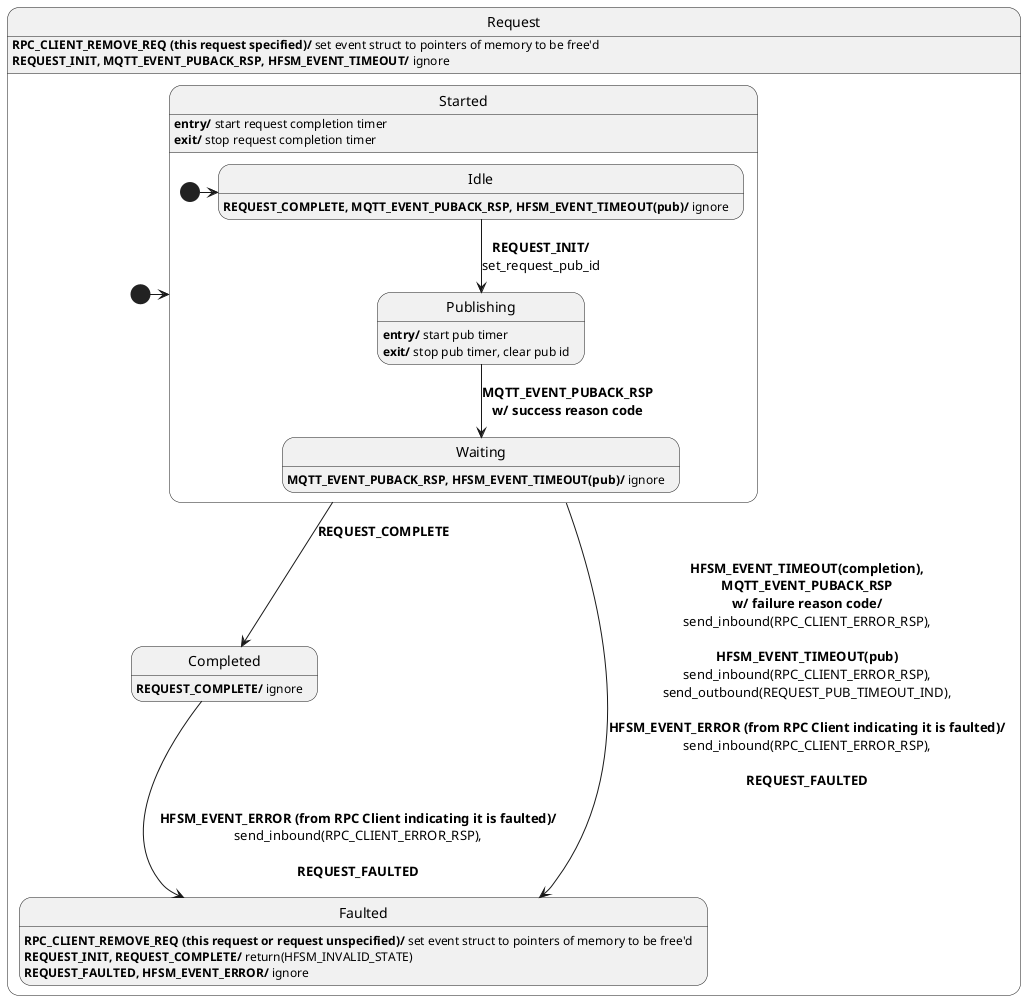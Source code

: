 @startuml
' ignore these as handled outside of this diagram: MQTT_EVENT_CONNECT_REQ, MQTT_EVENT_CONNECT_RSP, MQTT_EVENT_DISCONNECT_REQ,
' MQTT_EVENT_DISCONNECT_RSP, MQTT5_EVENT_SUBACK_RSP, MQTT5_EVENT_UNSUBACK_RSP, and MQTT5_EVENT_PUB_RECV_IND
' Assumptions:
' 0. Unknown events are forwarded (in their original direction, either inbound or outbound).
' 1. send_inbound, send_outbound are used to send information to the app and network respectively.
' 2. All events check that they are for this request or have the correct pub id before processing them.
' 3. Events are handled at the root state only if they aren't handled in a substate.

state Request {
  state Started {
    state Idle
    Idle : <b>REQUEST_COMPLETE, MQTT_EVENT_PUBACK_RSP, HFSM_EVENT_TIMEOUT(pub)/</b> ignore

    state Publishing
    Publishing : <b>entry/</b> start pub timer
    Publishing : <b>exit/</b> stop pub timer, clear pub id

    state Waiting
    Waiting : <b>MQTT_EVENT_PUBACK_RSP, HFSM_EVENT_TIMEOUT(pub)/</b> ignore
    
    [*] -> Idle
    Idle --> Publishing : <b>REQUEST_INIT/</b>\nset_request_pub_id
    Publishing --> Waiting : <b>MQTT_EVENT_PUBACK_RSP</b>\n<b>w/ success reason code</b>
  }
  Started : <b>entry/</b> start request completion timer
  Started : <b>exit/</b> stop request completion timer

  state Completed
  Completed : <b>REQUEST_COMPLETE/</b> ignore
  
  state Faulted

  Faulted : <b>RPC_CLIENT_REMOVE_REQ (this request or request unspecified)/</b> set event struct to pointers of memory to be free'd
  Faulted : <b>REQUEST_INIT, REQUEST_COMPLETE/</b> return(HFSM_INVALID_STATE)
  Faulted : <b>REQUEST_FAULTED, HFSM_EVENT_ERROR/</b> ignore

  [*] -> Started
  Started --> Faulted : <b>HFSM_EVENT_TIMEOUT(completion),</b>\n<b>MQTT_EVENT_PUBACK_RSP</b>\n<b>w/ failure reason code/</b>\nsend_inbound(RPC_CLIENT_ERROR_RSP),\n\n<b>HFSM_EVENT_TIMEOUT(pub)</b>\nsend_inbound(RPC_CLIENT_ERROR_RSP),\nsend_outbound(REQUEST_PUB_TIMEOUT_IND),\n\n<b>HFSM_EVENT_ERROR (from RPC Client indicating it is faulted)/</b>\nsend_inbound(RPC_CLIENT_ERROR_RSP),\n\n<b>REQUEST_FAULTED</b>
  Completed --> Faulted : <b>HFSM_EVENT_ERROR (from RPC Client indicating it is faulted)/</b>\nsend_inbound(RPC_CLIENT_ERROR_RSP),\n\n<b>REQUEST_FAULTED</b>
  Started --> Completed : <b>REQUEST_COMPLETE</b>
}
Request : <b>RPC_CLIENT_REMOVE_REQ (this request specified)/</b> set event struct to pointers of memory to be free'd
Request : <b>REQUEST_INIT, MQTT_EVENT_PUBACK_RSP, HFSM_EVENT_TIMEOUT/</b> ignore
@enduml
